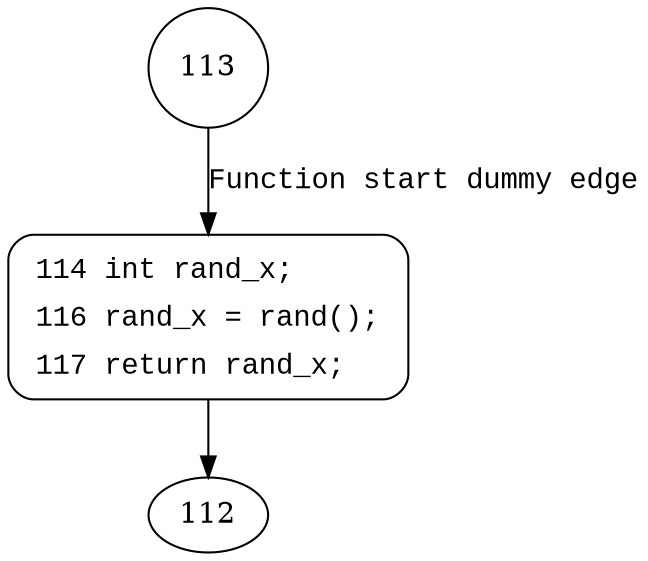 digraph ExFreePool1 {
113 [shape="circle"]
114 [shape="circle"]
114 [style="filled,bold" penwidth="1" fillcolor="white" fontname="Courier New" shape="Mrecord" label=<<table border="0" cellborder="0" cellpadding="3" bgcolor="white"><tr><td align="right">114</td><td align="left">int rand_x;</td></tr><tr><td align="right">116</td><td align="left">rand_x = rand();</td></tr><tr><td align="right">117</td><td align="left">return rand_x;</td></tr></table>>]
114 -> 112[label=""]
113 -> 114 [label="Function start dummy edge" fontname="Courier New"]
}